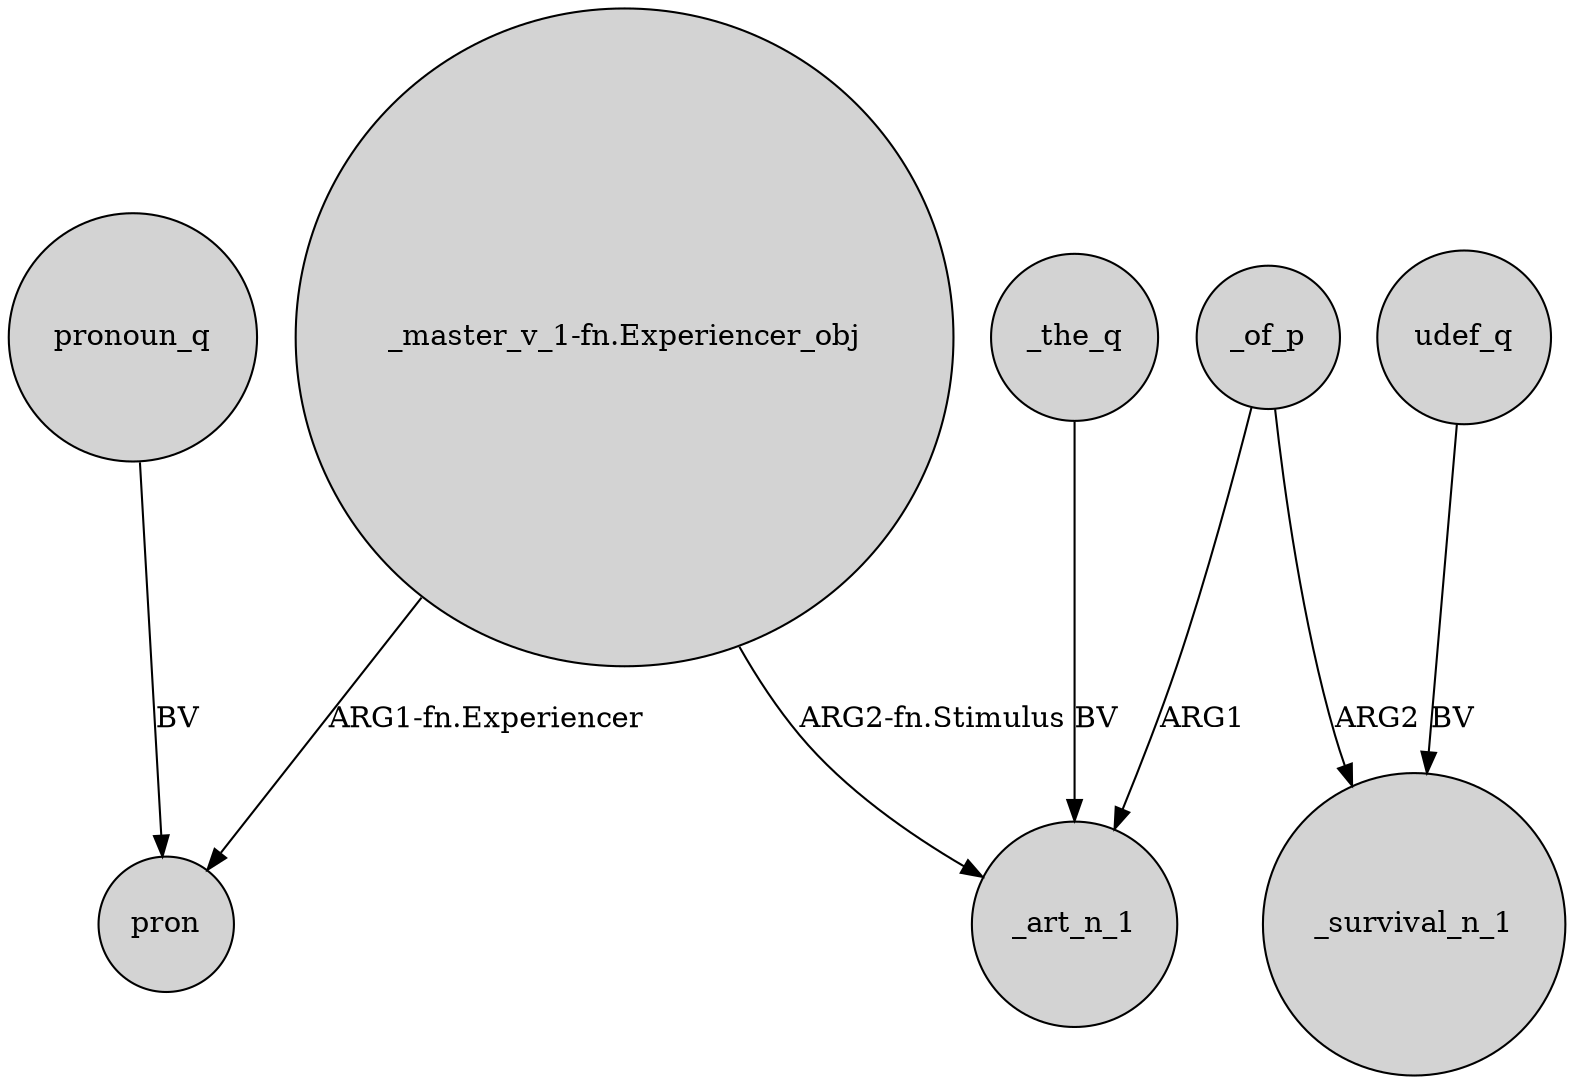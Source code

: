 digraph {
	node [shape=circle style=filled]
	"_master_v_1-fn.Experiencer_obj" -> pron [label="ARG1-fn.Experiencer"]
	_the_q -> _art_n_1 [label=BV]
	udef_q -> _survival_n_1 [label=BV]
	_of_p -> _art_n_1 [label=ARG1]
	pronoun_q -> pron [label=BV]
	_of_p -> _survival_n_1 [label=ARG2]
	"_master_v_1-fn.Experiencer_obj" -> _art_n_1 [label="ARG2-fn.Stimulus"]
}
